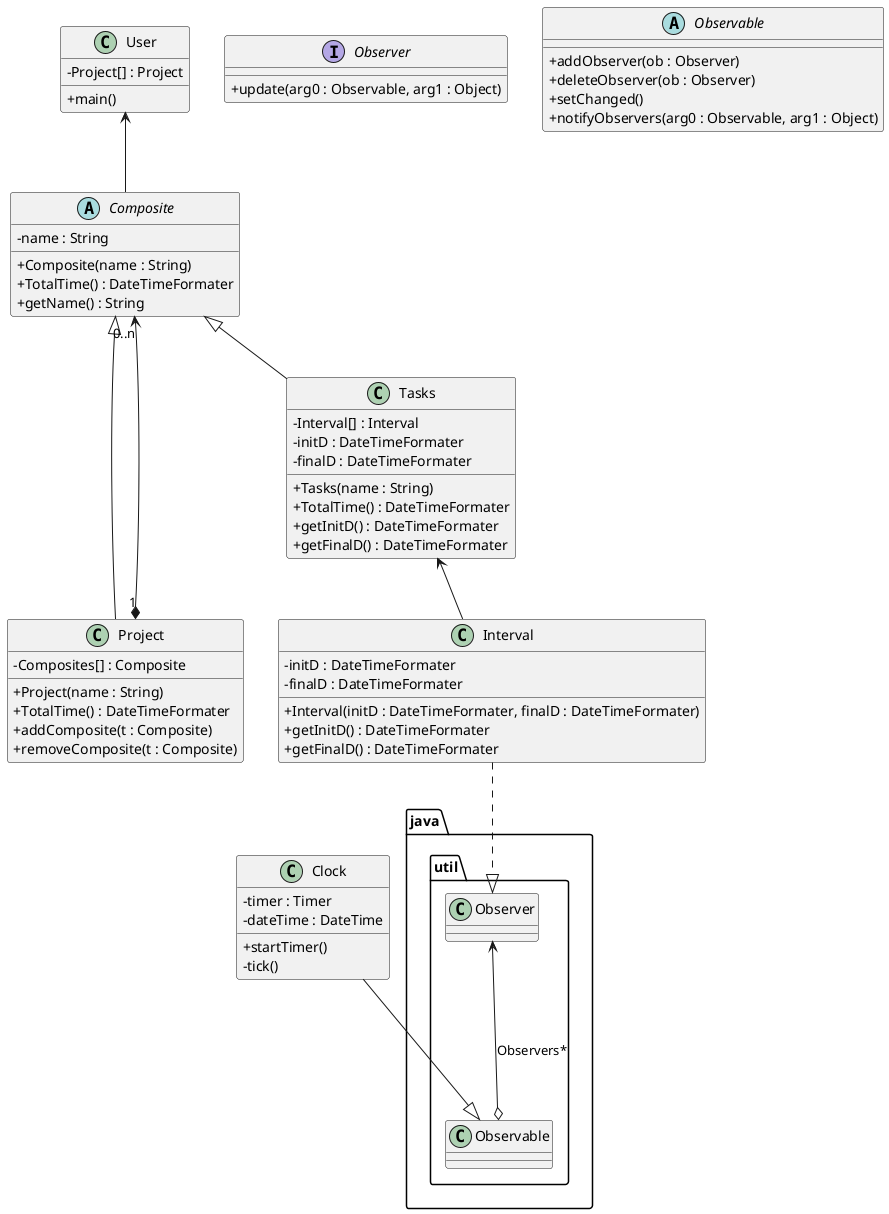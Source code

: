 @startuml
'https://plantuml.com/class-diagram

skinparam classAttributeIconSize 0




Composite -up-> User
Project-up-|>Composite
Tasks -up-|> Composite
Project"1"*--->"0..n"Composite
Tasks<--Interval

package java.util{
Observable o--up->Observer : Observers*
}
Clock---|>Observable
Interval..|>Observer
class User{
    -Project[] : Project
    +main()
}
Interface Observer{
    +update(arg0 : Observable, arg1 : Object)
}
Abstract Observable{
    +addObserver(ob : Observer)
    +deleteObserver(ob : Observer)
    +setChanged()
    +notifyObservers(arg0 : Observable, arg1 : Object)

}
class Project {
    -Composites[] : Composite

    +Project(name : String)
    +TotalTime() : DateTimeFormater
    +addComposite(t : Composite)
    +removeComposite(t : Composite)
}
class Tasks{
    -Interval[] : Interval
    -initD : DateTimeFormater
    -finalD : DateTimeFormater


    +Tasks(name : String)
    +TotalTime() : DateTimeFormater
    +getInitD() : DateTimeFormater
    +getFinalD() : DateTimeFormater
}

abstract Composite{
    -name : String


    +Composite(name : String)
    +TotalTime() : DateTimeFormater
    +getName() : String
}
class Interval{
    -initD : DateTimeFormater
    -finalD : DateTimeFormater

    +Interval(initD : DateTimeFormater, finalD : DateTimeFormater)
    +getInitD() : DateTimeFormater
    +getFinalD() : DateTimeFormater
}
class Clock{
    -timer : Timer
    -dateTime : DateTime
    +startTimer()
    -tick()
}


@enduml